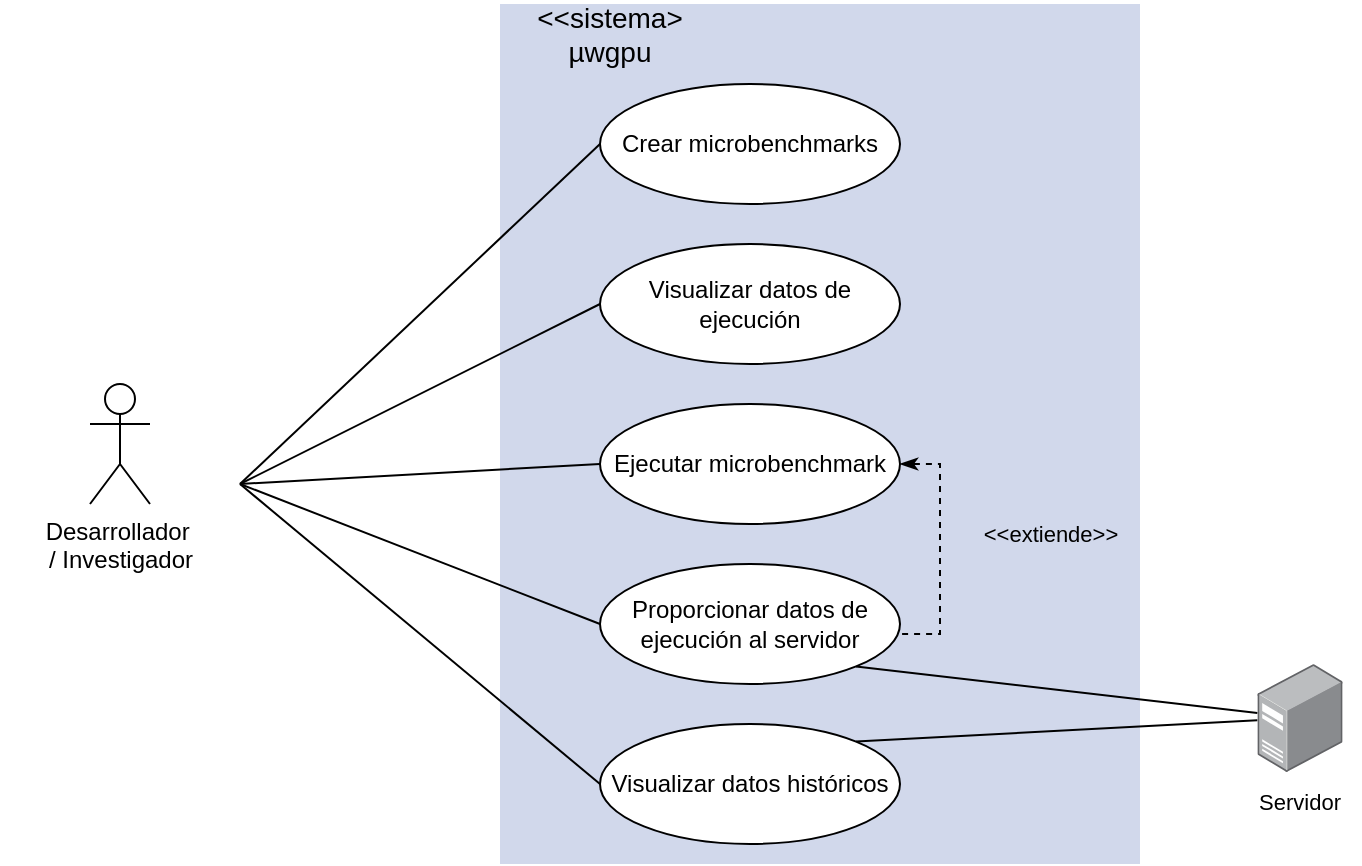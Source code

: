<mxfile version="24.7.10">
  <diagram name="Page-1" id="6FvFAxmBBunbsGVmaEY5">
    <mxGraphModel dx="989" dy="656" grid="1" gridSize="10" guides="1" tooltips="1" connect="1" arrows="1" fold="1" page="1" pageScale="1" pageWidth="850" pageHeight="1100" math="0" shadow="0">
      <root>
        <mxCell id="0" />
        <mxCell id="1" parent="0" />
        <mxCell id="cK8yq8kgXT7QbAq1-Elr-25" value="" style="rounded=0;whiteSpace=wrap;html=1;fontFamily=Helvetica;fontSize=11;labelBackgroundColor=default;strokeColor=none;fillColor=#D1D8EB;" vertex="1" parent="1">
          <mxGeometry x="350" y="80" width="320" height="430" as="geometry" />
        </mxCell>
        <mxCell id="cK8yq8kgXT7QbAq1-Elr-14" style="rounded=0;orthogonalLoop=1;jettySize=auto;html=1;entryX=0;entryY=0.5;entryDx=0;entryDy=0;endArrow=none;endFill=0;exitX=1;exitY=0.5;exitDx=0;exitDy=0;" edge="1" parent="1" source="cK8yq8kgXT7QbAq1-Elr-16" target="cK8yq8kgXT7QbAq1-Elr-13">
          <mxGeometry relative="1" as="geometry">
            <mxPoint x="220" y="270" as="sourcePoint" />
          </mxGeometry>
        </mxCell>
        <mxCell id="cK8yq8kgXT7QbAq1-Elr-23" value="" style="edgeStyle=orthogonalEdgeStyle;shape=connector;rounded=0;orthogonalLoop=1;jettySize=auto;html=1;strokeColor=default;align=center;verticalAlign=middle;fontFamily=Helvetica;fontSize=11;fontColor=default;labelBackgroundColor=default;endArrow=classicThin;endFill=1;entryX=1;entryY=0.5;entryDx=0;entryDy=0;exitX=1.007;exitY=0.584;exitDx=0;exitDy=0;exitPerimeter=0;dashed=1;" edge="1" parent="1" source="cK8yq8kgXT7QbAq1-Elr-9" target="cK8yq8kgXT7QbAq1-Elr-8">
          <mxGeometry relative="1" as="geometry">
            <Array as="points">
              <mxPoint x="570" y="395" />
              <mxPoint x="570" y="310" />
            </Array>
          </mxGeometry>
        </mxCell>
        <mxCell id="cK8yq8kgXT7QbAq1-Elr-8" value="Ejecutar microbenchmark " style="ellipse;whiteSpace=wrap;html=1;" vertex="1" parent="1">
          <mxGeometry x="400" y="280" width="150" height="60" as="geometry" />
        </mxCell>
        <mxCell id="cK8yq8kgXT7QbAq1-Elr-34" style="edgeStyle=none;shape=connector;rounded=0;orthogonalLoop=1;jettySize=auto;html=1;exitX=1;exitY=1;exitDx=0;exitDy=0;strokeColor=default;align=center;verticalAlign=middle;fontFamily=Helvetica;fontSize=11;fontColor=default;labelBackgroundColor=default;endArrow=none;endFill=0;" edge="1" parent="1" source="cK8yq8kgXT7QbAq1-Elr-9" target="cK8yq8kgXT7QbAq1-Elr-28">
          <mxGeometry relative="1" as="geometry" />
        </mxCell>
        <mxCell id="cK8yq8kgXT7QbAq1-Elr-9" value="Proporcionar datos de ejecución al servidor" style="ellipse;whiteSpace=wrap;html=1;" vertex="1" parent="1">
          <mxGeometry x="400" y="360" width="150" height="60" as="geometry" />
        </mxCell>
        <mxCell id="cK8yq8kgXT7QbAq1-Elr-35" style="edgeStyle=none;shape=connector;rounded=0;orthogonalLoop=1;jettySize=auto;html=1;exitX=1;exitY=0;exitDx=0;exitDy=0;strokeColor=default;align=center;verticalAlign=middle;fontFamily=Helvetica;fontSize=11;fontColor=default;labelBackgroundColor=default;endArrow=none;endFill=0;" edge="1" parent="1" source="cK8yq8kgXT7QbAq1-Elr-10" target="cK8yq8kgXT7QbAq1-Elr-28">
          <mxGeometry relative="1" as="geometry">
            <mxPoint x="750.0" y="440" as="targetPoint" />
          </mxGeometry>
        </mxCell>
        <mxCell id="cK8yq8kgXT7QbAq1-Elr-10" value="Visualizar datos históricos" style="ellipse;whiteSpace=wrap;html=1;" vertex="1" parent="1">
          <mxGeometry x="400" y="440" width="150" height="60" as="geometry" />
        </mxCell>
        <mxCell id="cK8yq8kgXT7QbAq1-Elr-12" value="Visualizar datos de ejecución" style="ellipse;whiteSpace=wrap;html=1;" vertex="1" parent="1">
          <mxGeometry x="400" y="200" width="150" height="60" as="geometry" />
        </mxCell>
        <mxCell id="cK8yq8kgXT7QbAq1-Elr-13" value="Crear microbenchmarks" style="ellipse;whiteSpace=wrap;html=1;" vertex="1" parent="1">
          <mxGeometry x="400" y="120" width="150" height="60" as="geometry" />
        </mxCell>
        <mxCell id="cK8yq8kgXT7QbAq1-Elr-17" value="" style="group;movable=1;resizable=1;rotatable=1;deletable=1;editable=1;locked=0;connectable=1;" vertex="1" connectable="0" parent="1">
          <mxGeometry x="100" y="260" width="120" height="120" as="geometry" />
        </mxCell>
        <mxCell id="cK8yq8kgXT7QbAq1-Elr-16" value="" style="rounded=0;whiteSpace=wrap;html=1;fontFamily=Helvetica;fontSize=11;fontColor=default;labelBackgroundColor=default;strokeColor=none;fillColor=none;" vertex="1" parent="cK8yq8kgXT7QbAq1-Elr-17">
          <mxGeometry width="120" height="120" as="geometry" />
        </mxCell>
        <mxCell id="cK8yq8kgXT7QbAq1-Elr-7" value="&lt;div&gt;Desarrollador&amp;nbsp;&lt;/div&gt;&lt;div&gt;/ Investigador&lt;/div&gt;" style="shape=umlActor;verticalLabelPosition=bottom;verticalAlign=top;html=1;outlineConnect=0;" vertex="1" parent="cK8yq8kgXT7QbAq1-Elr-17">
          <mxGeometry x="45" y="10" width="30" height="60" as="geometry" />
        </mxCell>
        <mxCell id="cK8yq8kgXT7QbAq1-Elr-18" style="edgeStyle=none;shape=connector;rounded=0;orthogonalLoop=1;jettySize=auto;html=1;exitX=1;exitY=0.5;exitDx=0;exitDy=0;entryX=0;entryY=0.5;entryDx=0;entryDy=0;strokeColor=default;align=center;verticalAlign=middle;fontFamily=Helvetica;fontSize=11;fontColor=default;labelBackgroundColor=default;endArrow=none;endFill=0;" edge="1" parent="1" source="cK8yq8kgXT7QbAq1-Elr-16" target="cK8yq8kgXT7QbAq1-Elr-12">
          <mxGeometry relative="1" as="geometry" />
        </mxCell>
        <mxCell id="cK8yq8kgXT7QbAq1-Elr-19" style="edgeStyle=none;shape=connector;rounded=0;orthogonalLoop=1;jettySize=auto;html=1;exitX=1;exitY=0.5;exitDx=0;exitDy=0;entryX=0;entryY=0.5;entryDx=0;entryDy=0;strokeColor=default;align=center;verticalAlign=middle;fontFamily=Helvetica;fontSize=11;fontColor=default;labelBackgroundColor=default;endArrow=none;endFill=0;" edge="1" parent="1" source="cK8yq8kgXT7QbAq1-Elr-16" target="cK8yq8kgXT7QbAq1-Elr-8">
          <mxGeometry relative="1" as="geometry" />
        </mxCell>
        <mxCell id="cK8yq8kgXT7QbAq1-Elr-20" style="edgeStyle=none;shape=connector;rounded=0;orthogonalLoop=1;jettySize=auto;html=1;exitX=1;exitY=0.5;exitDx=0;exitDy=0;entryX=0;entryY=0.5;entryDx=0;entryDy=0;strokeColor=default;align=center;verticalAlign=middle;fontFamily=Helvetica;fontSize=11;fontColor=default;labelBackgroundColor=default;endArrow=none;endFill=0;" edge="1" parent="1" source="cK8yq8kgXT7QbAq1-Elr-16" target="cK8yq8kgXT7QbAq1-Elr-9">
          <mxGeometry relative="1" as="geometry" />
        </mxCell>
        <mxCell id="cK8yq8kgXT7QbAq1-Elr-21" style="edgeStyle=none;shape=connector;rounded=0;orthogonalLoop=1;jettySize=auto;html=1;exitX=1;exitY=0.5;exitDx=0;exitDy=0;entryX=0;entryY=0.5;entryDx=0;entryDy=0;strokeColor=default;align=center;verticalAlign=middle;fontFamily=Helvetica;fontSize=11;fontColor=default;labelBackgroundColor=default;endArrow=none;endFill=0;" edge="1" parent="1" source="cK8yq8kgXT7QbAq1-Elr-16" target="cK8yq8kgXT7QbAq1-Elr-10">
          <mxGeometry relative="1" as="geometry" />
        </mxCell>
        <mxCell id="cK8yq8kgXT7QbAq1-Elr-24" value="&amp;lt;&amp;lt;extiende&amp;gt;&amp;gt;" style="text;html=1;align=center;verticalAlign=middle;resizable=0;points=[];autosize=1;strokeColor=none;fillColor=none;fontFamily=Helvetica;fontSize=11;labelBackgroundColor=none;" vertex="1" parent="1">
          <mxGeometry x="570" y="330" width="110" height="30" as="geometry" />
        </mxCell>
        <mxCell id="cK8yq8kgXT7QbAq1-Elr-26" value="&amp;lt;&amp;lt;sistema&amp;gt;&lt;br style=&quot;font-size: 14px;&quot;&gt;&lt;div style=&quot;font-size: 14px;&quot;&gt;µwgpu&lt;/div&gt;" style="text;html=1;align=center;verticalAlign=middle;whiteSpace=wrap;rounded=0;fontFamily=Helvetica;fontSize=14;fontColor=default;labelBackgroundColor=none;fontStyle=0" vertex="1" parent="1">
          <mxGeometry x="350" y="80" width="110" height="30" as="geometry" />
        </mxCell>
        <mxCell id="cK8yq8kgXT7QbAq1-Elr-33" value="" style="group" vertex="1" connectable="0" parent="1">
          <mxGeometry x="720" y="410" width="60" height="84" as="geometry" />
        </mxCell>
        <mxCell id="cK8yq8kgXT7QbAq1-Elr-28" value="" style="image;points=[];aspect=fixed;html=1;align=center;shadow=0;dashed=0;image=img/lib/allied_telesis/computer_and_terminals/Server_Desktop.svg;fontFamily=Helvetica;fontSize=11;fontColor=default;labelBackgroundColor=default;" vertex="1" parent="cK8yq8kgXT7QbAq1-Elr-33">
          <mxGeometry x="8.7" width="42.6" height="54" as="geometry" />
        </mxCell>
        <mxCell id="cK8yq8kgXT7QbAq1-Elr-32" value="Servidor" style="text;html=1;align=center;verticalAlign=middle;whiteSpace=wrap;rounded=0;fontFamily=Helvetica;fontSize=11;fontColor=default;labelBackgroundColor=default;" vertex="1" parent="cK8yq8kgXT7QbAq1-Elr-33">
          <mxGeometry y="54" width="60" height="30" as="geometry" />
        </mxCell>
      </root>
    </mxGraphModel>
  </diagram>
</mxfile>
